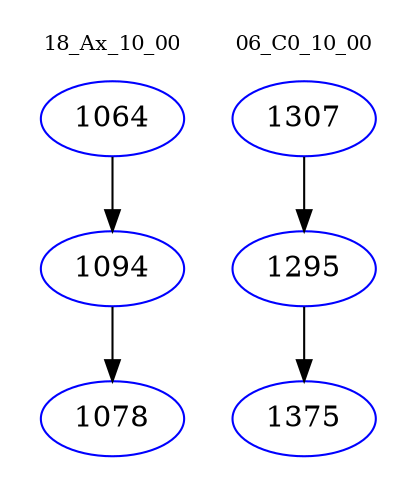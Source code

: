 digraph{
subgraph cluster_0 {
color = white
label = "18_Ax_10_00";
fontsize=10;
T0_1064 [label="1064", color="blue"]
T0_1064 -> T0_1094 [color="black"]
T0_1094 [label="1094", color="blue"]
T0_1094 -> T0_1078 [color="black"]
T0_1078 [label="1078", color="blue"]
}
subgraph cluster_1 {
color = white
label = "06_C0_10_00";
fontsize=10;
T1_1307 [label="1307", color="blue"]
T1_1307 -> T1_1295 [color="black"]
T1_1295 [label="1295", color="blue"]
T1_1295 -> T1_1375 [color="black"]
T1_1375 [label="1375", color="blue"]
}
}
